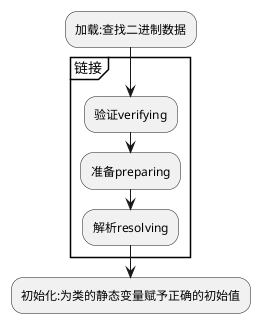 @startuml
:加载:查找二进制数据;
partition 链接{
:验证verifying;
:准备preparing;
:解析resolving;
}
:初始化:为类的静态变量赋予正确的初始值;
@enduml